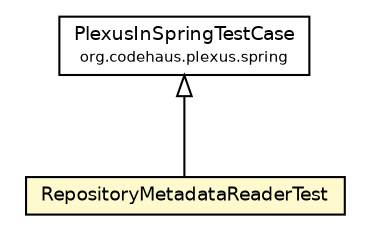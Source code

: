 #!/usr/local/bin/dot
#
# Class diagram 
# Generated by UmlGraph version 4.6 (http://www.spinellis.gr/sw/umlgraph)
#

digraph G {
	edge [fontname="Helvetica",fontsize=10,labelfontname="Helvetica",labelfontsize=10];
	node [fontname="Helvetica",fontsize=10,shape=plaintext];
	// org.apache.maven.archiva.repository.metadata.RepositoryMetadataReaderTest
	c20540 [label=<<table border="0" cellborder="1" cellspacing="0" cellpadding="2" port="p" bgcolor="lemonChiffon" href="./RepositoryMetadataReaderTest.html">
		<tr><td><table border="0" cellspacing="0" cellpadding="1">
			<tr><td> RepositoryMetadataReaderTest </td></tr>
		</table></td></tr>
		</table>>, fontname="Helvetica", fontcolor="black", fontsize=9.0];
	//org.apache.maven.archiva.repository.metadata.RepositoryMetadataReaderTest extends org.codehaus.plexus.spring.PlexusInSpringTestCase
	c20703:p -> c20540:p [dir=back,arrowtail=empty];
	// org.codehaus.plexus.spring.PlexusInSpringTestCase
	c20703 [label=<<table border="0" cellborder="1" cellspacing="0" cellpadding="2" port="p" href="http://java.sun.com/j2se/1.4.2/docs/api/org/codehaus/plexus/spring/PlexusInSpringTestCase.html">
		<tr><td><table border="0" cellspacing="0" cellpadding="1">
			<tr><td> PlexusInSpringTestCase </td></tr>
			<tr><td><font point-size="7.0"> org.codehaus.plexus.spring </font></td></tr>
		</table></td></tr>
		</table>>, fontname="Helvetica", fontcolor="black", fontsize=9.0];
}

